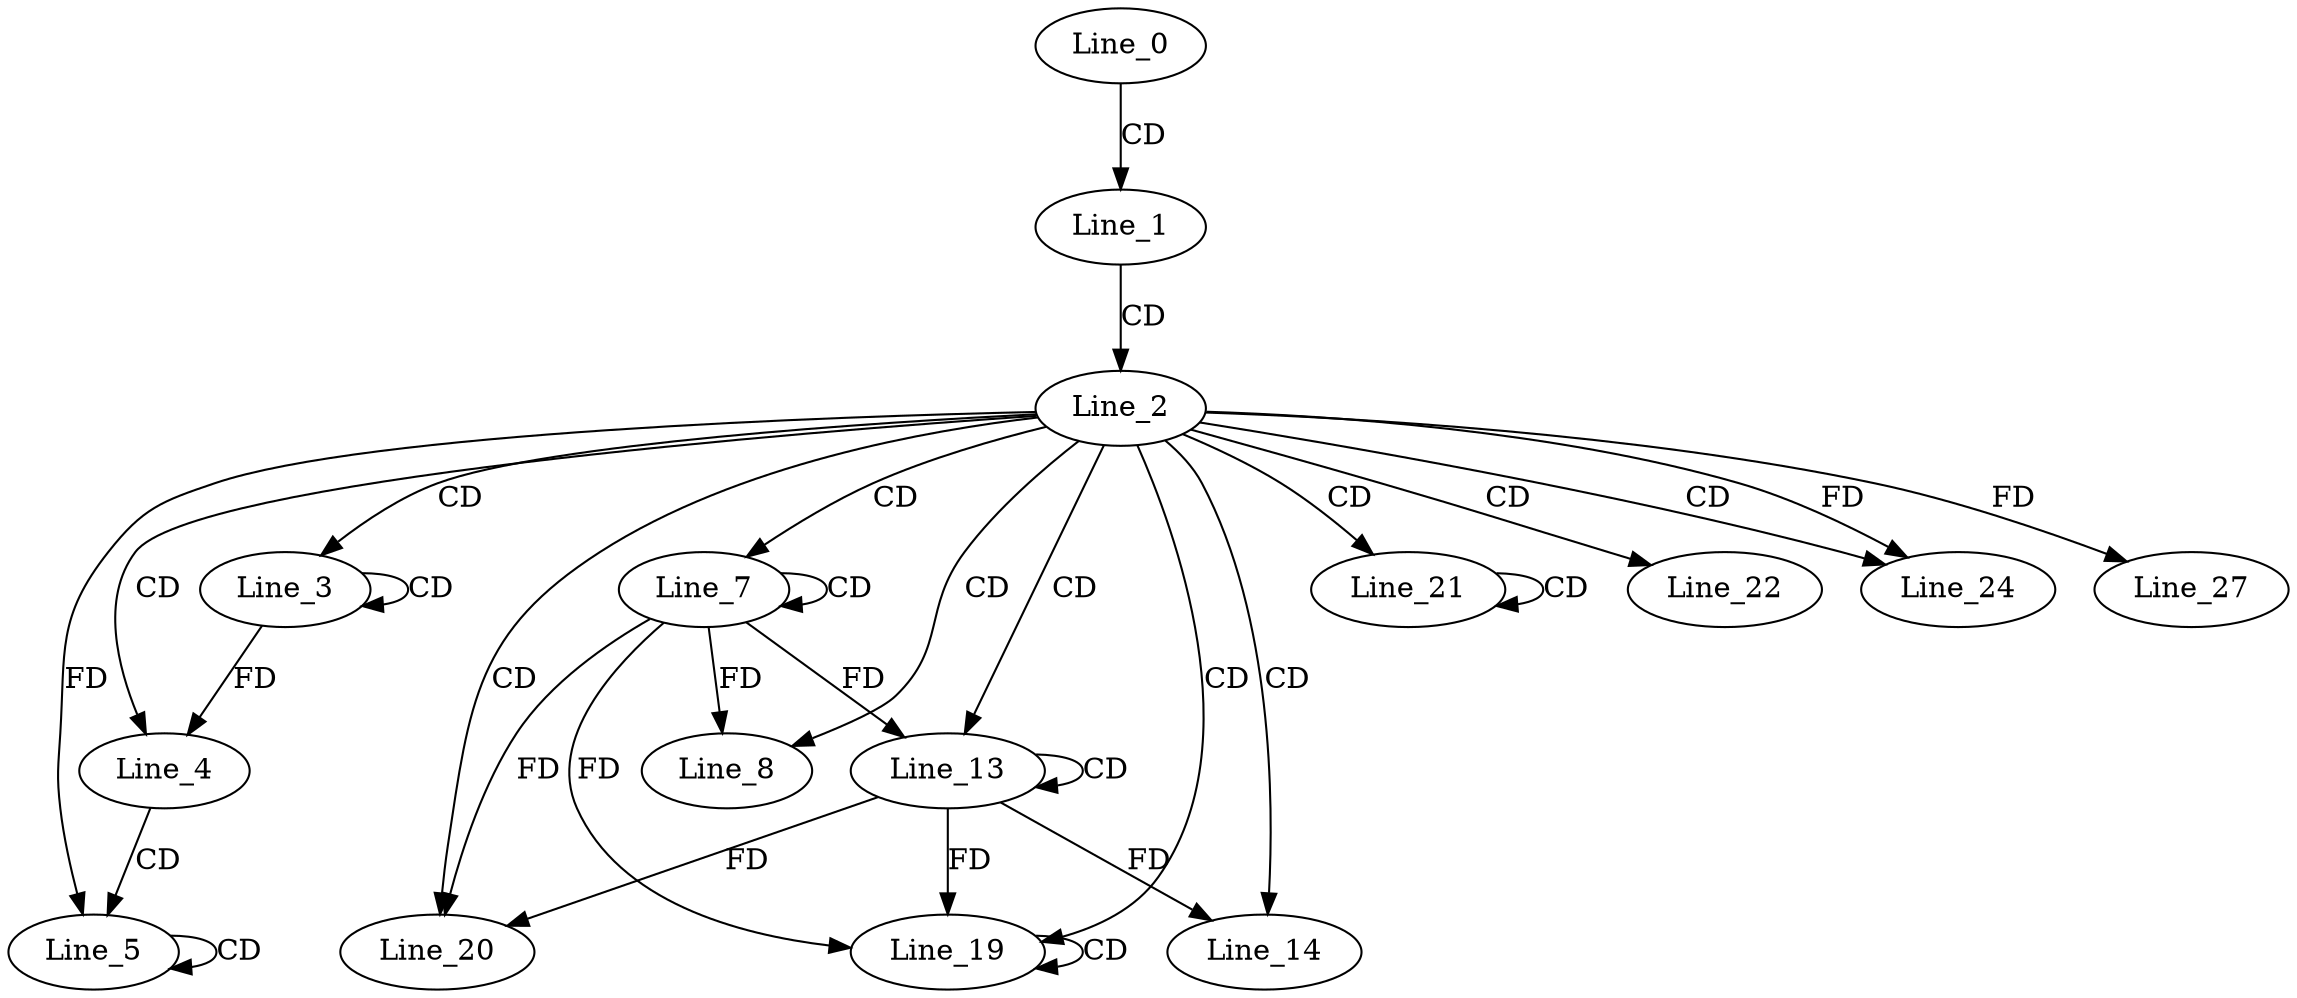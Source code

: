 digraph G {
  Line_0;
  Line_1;
  Line_2;
  Line_3;
  Line_3;
  Line_4;
  Line_5;
  Line_5;
  Line_7;
  Line_7;
  Line_8;
  Line_13;
  Line_13;
  Line_14;
  Line_19;
  Line_19;
  Line_20;
  Line_20;
  Line_20;
  Line_21;
  Line_21;
  Line_22;
  Line_24;
  Line_24;
  Line_27;
  Line_27;
  Line_27;
  Line_0 -> Line_1 [ label="CD" ];
  Line_1 -> Line_2 [ label="CD" ];
  Line_2 -> Line_3 [ label="CD" ];
  Line_3 -> Line_3 [ label="CD" ];
  Line_2 -> Line_4 [ label="CD" ];
  Line_3 -> Line_4 [ label="FD" ];
  Line_4 -> Line_5 [ label="CD" ];
  Line_5 -> Line_5 [ label="CD" ];
  Line_2 -> Line_5 [ label="FD" ];
  Line_2 -> Line_7 [ label="CD" ];
  Line_7 -> Line_7 [ label="CD" ];
  Line_2 -> Line_8 [ label="CD" ];
  Line_7 -> Line_8 [ label="FD" ];
  Line_2 -> Line_13 [ label="CD" ];
  Line_13 -> Line_13 [ label="CD" ];
  Line_7 -> Line_13 [ label="FD" ];
  Line_2 -> Line_14 [ label="CD" ];
  Line_13 -> Line_14 [ label="FD" ];
  Line_2 -> Line_19 [ label="CD" ];
  Line_19 -> Line_19 [ label="CD" ];
  Line_7 -> Line_19 [ label="FD" ];
  Line_13 -> Line_19 [ label="FD" ];
  Line_2 -> Line_20 [ label="CD" ];
  Line_7 -> Line_20 [ label="FD" ];
  Line_13 -> Line_20 [ label="FD" ];
  Line_2 -> Line_21 [ label="CD" ];
  Line_21 -> Line_21 [ label="CD" ];
  Line_2 -> Line_22 [ label="CD" ];
  Line_2 -> Line_24 [ label="CD" ];
  Line_2 -> Line_24 [ label="FD" ];
  Line_2 -> Line_27 [ label="FD" ];
}
